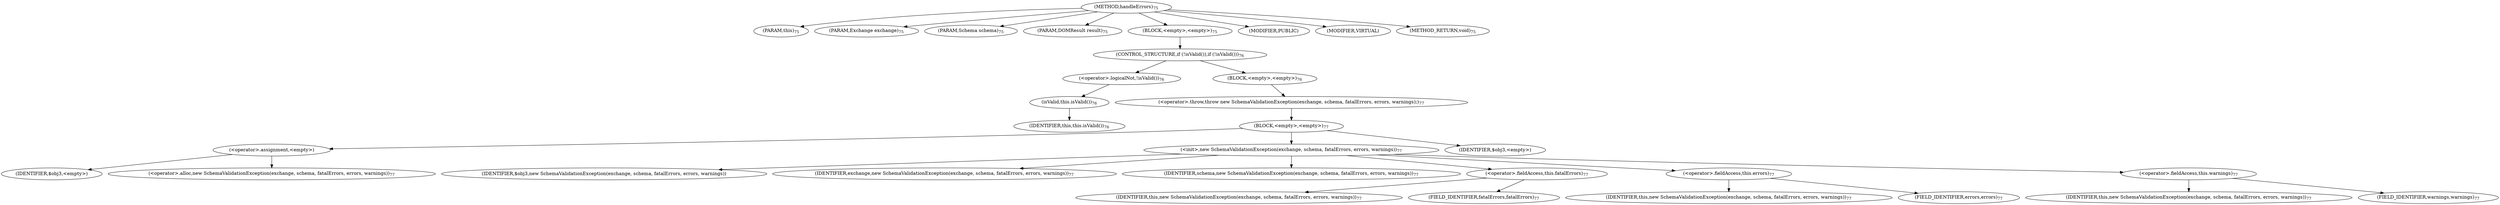 digraph "handleErrors" {  
"149" [label = <(METHOD,handleErrors)<SUB>75</SUB>> ]
"4" [label = <(PARAM,this)<SUB>75</SUB>> ]
"150" [label = <(PARAM,Exchange exchange)<SUB>75</SUB>> ]
"151" [label = <(PARAM,Schema schema)<SUB>75</SUB>> ]
"152" [label = <(PARAM,DOMResult result)<SUB>75</SUB>> ]
"153" [label = <(BLOCK,&lt;empty&gt;,&lt;empty&gt;)<SUB>75</SUB>> ]
"154" [label = <(CONTROL_STRUCTURE,if (!isValid()),if (!isValid()))<SUB>76</SUB>> ]
"155" [label = <(&lt;operator&gt;.logicalNot,!isValid())<SUB>76</SUB>> ]
"156" [label = <(isValid,this.isValid())<SUB>76</SUB>> ]
"3" [label = <(IDENTIFIER,this,this.isValid())<SUB>76</SUB>> ]
"157" [label = <(BLOCK,&lt;empty&gt;,&lt;empty&gt;)<SUB>76</SUB>> ]
"158" [label = <(&lt;operator&gt;.throw,throw new SchemaValidationException(exchange, schema, fatalErrors, errors, warnings);)<SUB>77</SUB>> ]
"159" [label = <(BLOCK,&lt;empty&gt;,&lt;empty&gt;)<SUB>77</SUB>> ]
"160" [label = <(&lt;operator&gt;.assignment,&lt;empty&gt;)> ]
"161" [label = <(IDENTIFIER,$obj3,&lt;empty&gt;)> ]
"162" [label = <(&lt;operator&gt;.alloc,new SchemaValidationException(exchange, schema, fatalErrors, errors, warnings))<SUB>77</SUB>> ]
"163" [label = <(&lt;init&gt;,new SchemaValidationException(exchange, schema, fatalErrors, errors, warnings))<SUB>77</SUB>> ]
"164" [label = <(IDENTIFIER,$obj3,new SchemaValidationException(exchange, schema, fatalErrors, errors, warnings))> ]
"165" [label = <(IDENTIFIER,exchange,new SchemaValidationException(exchange, schema, fatalErrors, errors, warnings))<SUB>77</SUB>> ]
"166" [label = <(IDENTIFIER,schema,new SchemaValidationException(exchange, schema, fatalErrors, errors, warnings))<SUB>77</SUB>> ]
"167" [label = <(&lt;operator&gt;.fieldAccess,this.fatalErrors)<SUB>77</SUB>> ]
"168" [label = <(IDENTIFIER,this,new SchemaValidationException(exchange, schema, fatalErrors, errors, warnings))<SUB>77</SUB>> ]
"169" [label = <(FIELD_IDENTIFIER,fatalErrors,fatalErrors)<SUB>77</SUB>> ]
"170" [label = <(&lt;operator&gt;.fieldAccess,this.errors)<SUB>77</SUB>> ]
"171" [label = <(IDENTIFIER,this,new SchemaValidationException(exchange, schema, fatalErrors, errors, warnings))<SUB>77</SUB>> ]
"172" [label = <(FIELD_IDENTIFIER,errors,errors)<SUB>77</SUB>> ]
"173" [label = <(&lt;operator&gt;.fieldAccess,this.warnings)<SUB>77</SUB>> ]
"174" [label = <(IDENTIFIER,this,new SchemaValidationException(exchange, schema, fatalErrors, errors, warnings))<SUB>77</SUB>> ]
"175" [label = <(FIELD_IDENTIFIER,warnings,warnings)<SUB>77</SUB>> ]
"176" [label = <(IDENTIFIER,$obj3,&lt;empty&gt;)> ]
"177" [label = <(MODIFIER,PUBLIC)> ]
"178" [label = <(MODIFIER,VIRTUAL)> ]
"179" [label = <(METHOD_RETURN,void)<SUB>75</SUB>> ]
  "149" -> "4" 
  "149" -> "150" 
  "149" -> "151" 
  "149" -> "152" 
  "149" -> "153" 
  "149" -> "177" 
  "149" -> "178" 
  "149" -> "179" 
  "153" -> "154" 
  "154" -> "155" 
  "154" -> "157" 
  "155" -> "156" 
  "156" -> "3" 
  "157" -> "158" 
  "158" -> "159" 
  "159" -> "160" 
  "159" -> "163" 
  "159" -> "176" 
  "160" -> "161" 
  "160" -> "162" 
  "163" -> "164" 
  "163" -> "165" 
  "163" -> "166" 
  "163" -> "167" 
  "163" -> "170" 
  "163" -> "173" 
  "167" -> "168" 
  "167" -> "169" 
  "170" -> "171" 
  "170" -> "172" 
  "173" -> "174" 
  "173" -> "175" 
}
